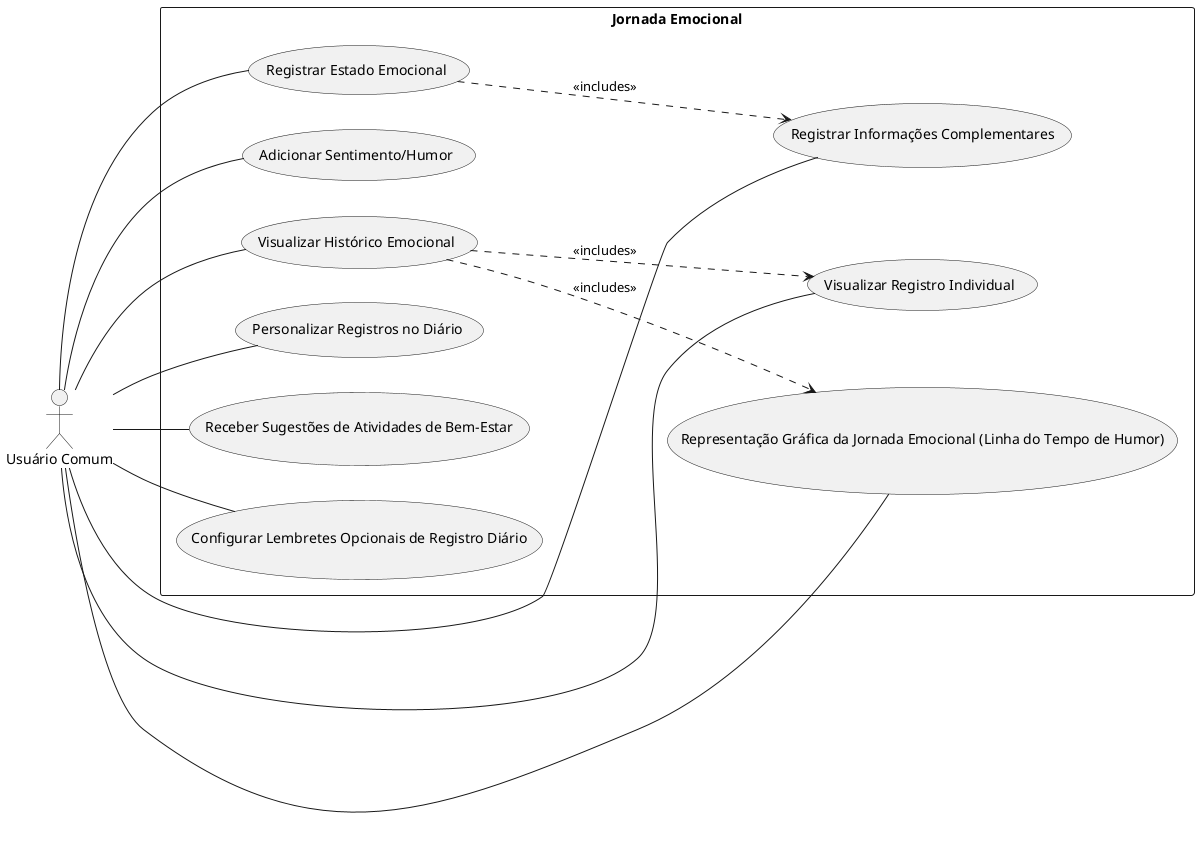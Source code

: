 @startuml
left to right direction

actor "Usuário Comum" as User

rectangle "Jornada Emocional" {
  usecase "Registrar Estado Emocional" as RF02_uc
  usecase "Adicionar Sentimento/Humor" as RF03_uc
  usecase "Registrar Informações Complementares" as RF04_uc
  usecase "Visualizar Histórico Emocional" as RF05_uc
  usecase "Visualizar Registro Individual" as RF06_uc
  usecase "Representação Gráfica da Jornada Emocional (Linha do Tempo de Humor)" as RF07_uc
  usecase "Personalizar Registros no Diário" as RF14_uc
  usecase "Receber Sugestões de Atividades de Bem-Estar" as RF08_uc
  usecase "Configurar Lembretes Opcionais de Registro Diário" as RF09_uc
}

User -- RF02_uc
User -- RF03_uc
User -- RF04_uc
User -- RF05_uc
User -- RF06_uc
User -- RF07_uc
User -- RF14_uc
User -- RF08_uc
User -- RF09_uc

RF02_uc ..> RF04_uc : <<includes>>
RF05_uc ..> RF06_uc : <<includes>>
RF05_uc ..> RF07_uc : <<includes>>
@enduml